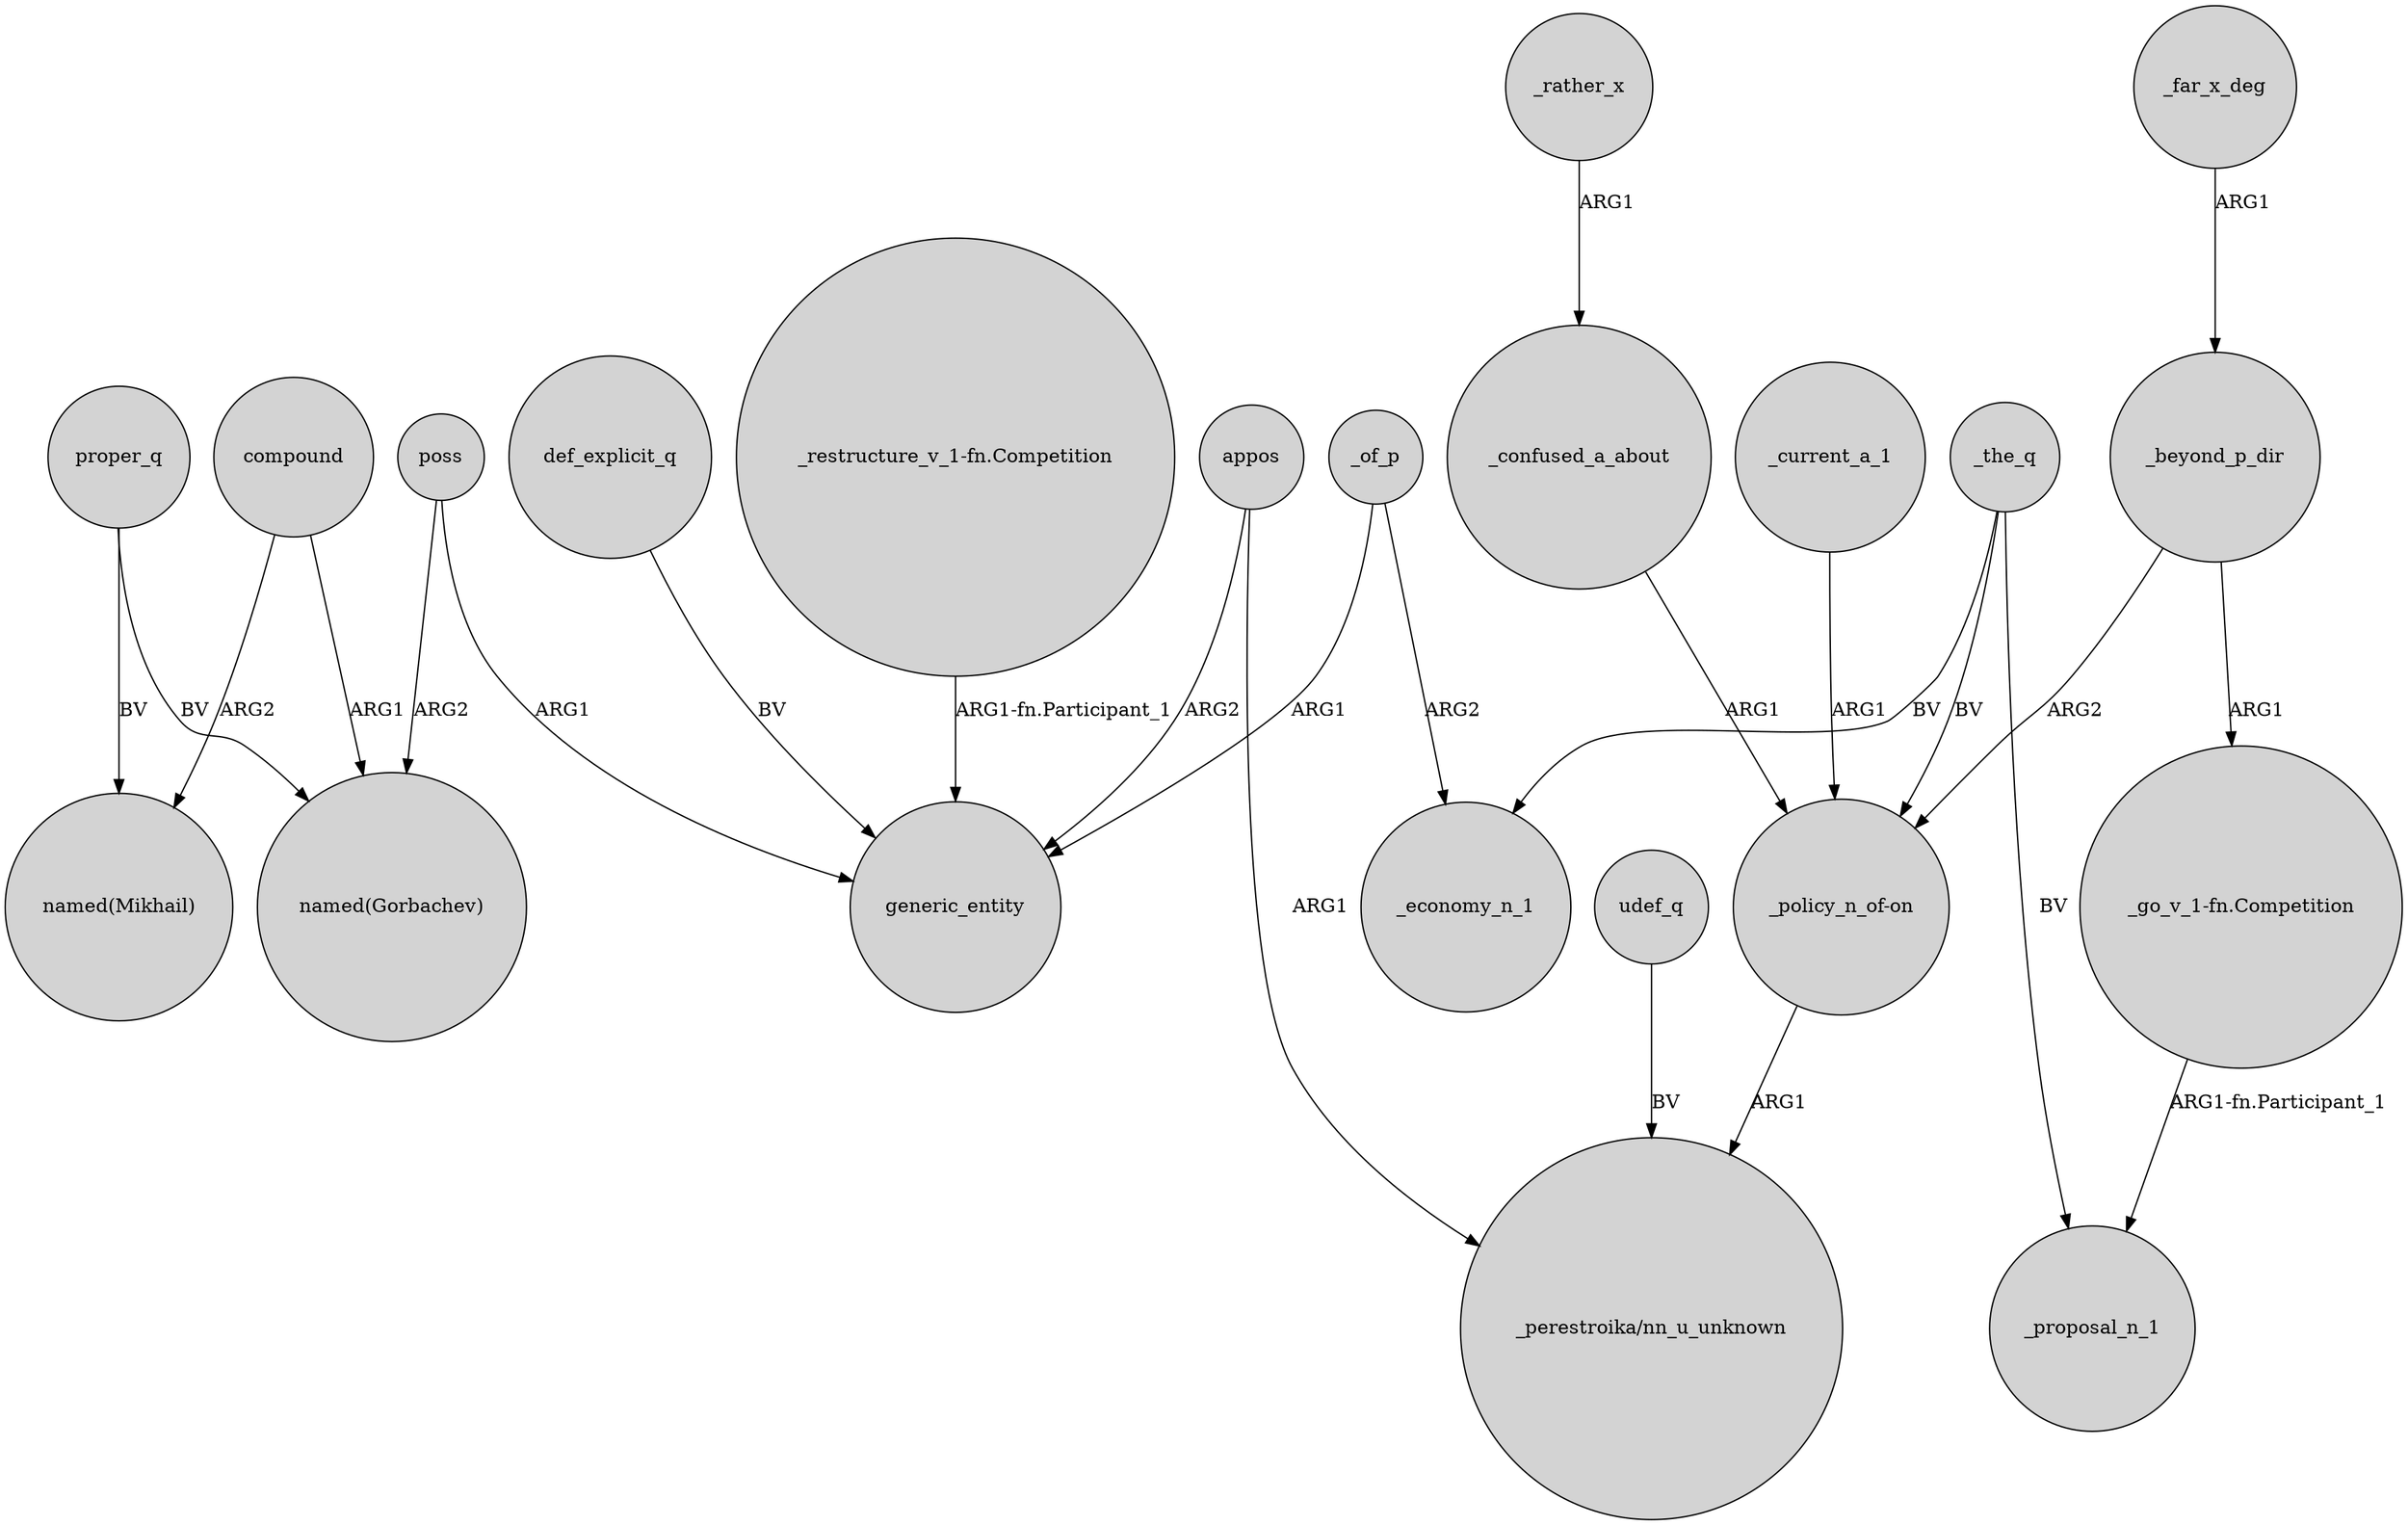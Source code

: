digraph {
	node [shape=circle style=filled]
	compound -> "named(Mikhail)" [label=ARG2]
	def_explicit_q -> generic_entity [label=BV]
	poss -> "named(Gorbachev)" [label=ARG2]
	proper_q -> "named(Mikhail)" [label=BV]
	_of_p -> generic_entity [label=ARG1]
	_beyond_p_dir -> "_policy_n_of-on" [label=ARG2]
	_far_x_deg -> _beyond_p_dir [label=ARG1]
	_the_q -> _proposal_n_1 [label=BV]
	udef_q -> "_perestroika/nn_u_unknown" [label=BV]
	poss -> generic_entity [label=ARG1]
	"_go_v_1-fn.Competition" -> _proposal_n_1 [label="ARG1-fn.Participant_1"]
	_rather_x -> _confused_a_about [label=ARG1]
	appos -> generic_entity [label=ARG2]
	"_policy_n_of-on" -> "_perestroika/nn_u_unknown" [label=ARG1]
	compound -> "named(Gorbachev)" [label=ARG1]
	_current_a_1 -> "_policy_n_of-on" [label=ARG1]
	"_restructure_v_1-fn.Competition" -> generic_entity [label="ARG1-fn.Participant_1"]
	proper_q -> "named(Gorbachev)" [label=BV]
	appos -> "_perestroika/nn_u_unknown" [label=ARG1]
	_confused_a_about -> "_policy_n_of-on" [label=ARG1]
	_beyond_p_dir -> "_go_v_1-fn.Competition" [label=ARG1]
	_the_q -> "_policy_n_of-on" [label=BV]
	_of_p -> _economy_n_1 [label=ARG2]
	_the_q -> _economy_n_1 [label=BV]
}
